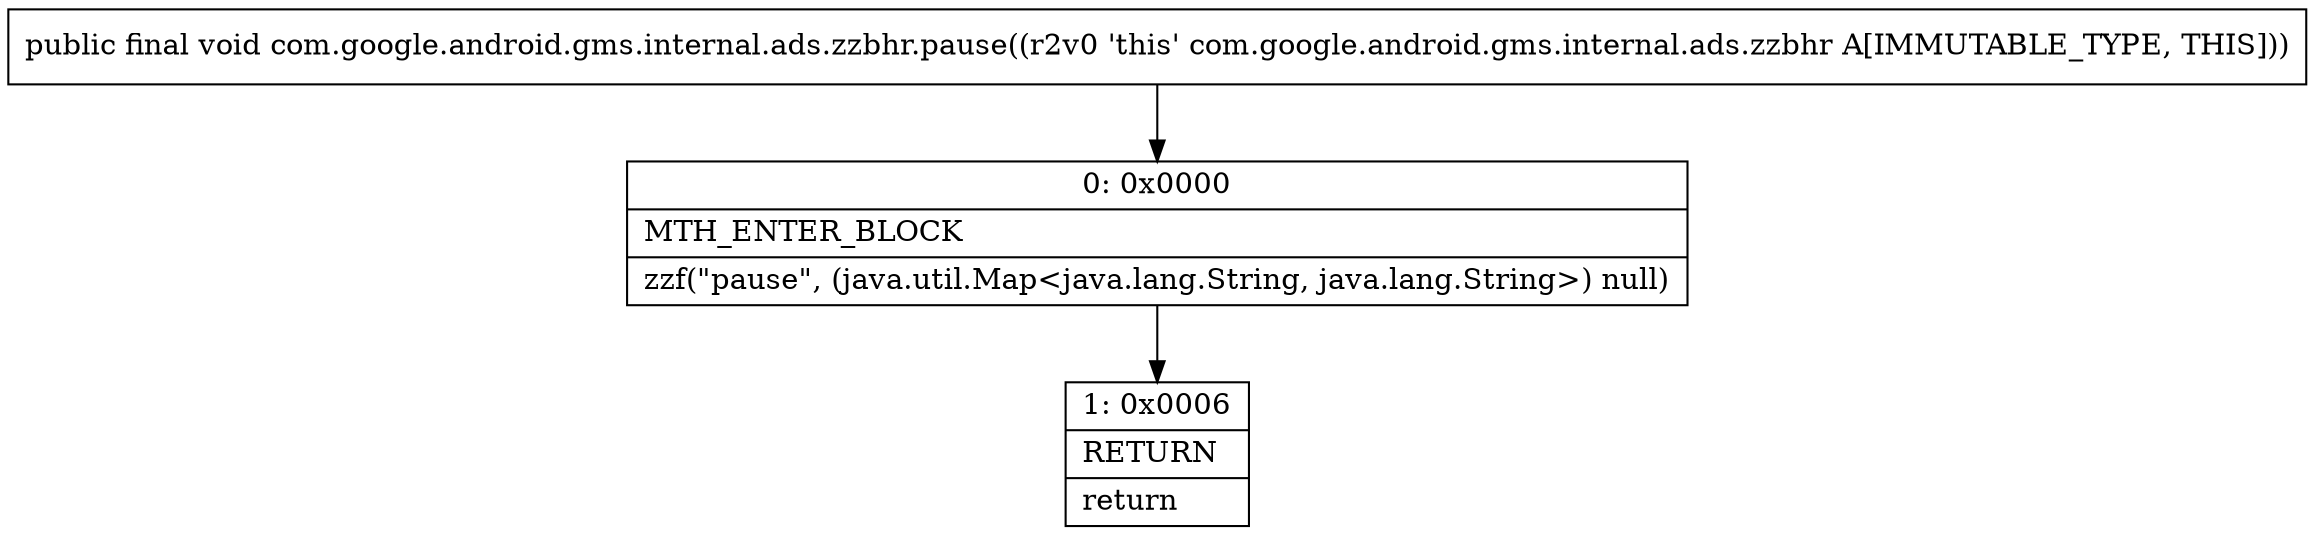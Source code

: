 digraph "CFG forcom.google.android.gms.internal.ads.zzbhr.pause()V" {
Node_0 [shape=record,label="{0\:\ 0x0000|MTH_ENTER_BLOCK\l|zzf(\"pause\", (java.util.Map\<java.lang.String, java.lang.String\>) null)\l}"];
Node_1 [shape=record,label="{1\:\ 0x0006|RETURN\l|return\l}"];
MethodNode[shape=record,label="{public final void com.google.android.gms.internal.ads.zzbhr.pause((r2v0 'this' com.google.android.gms.internal.ads.zzbhr A[IMMUTABLE_TYPE, THIS])) }"];
MethodNode -> Node_0;
Node_0 -> Node_1;
}


